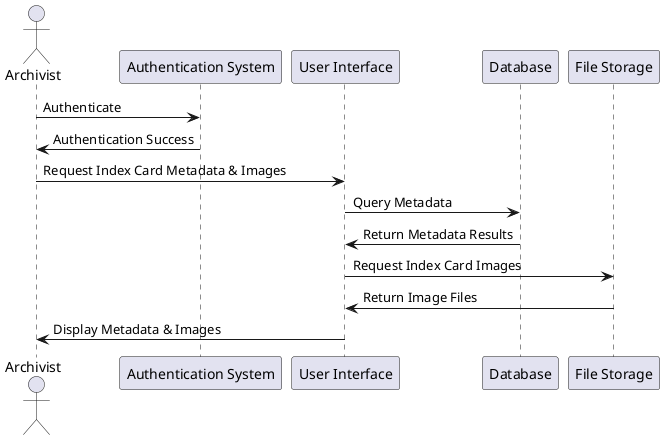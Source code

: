 @startuml
actor Archivist as archivist
participant "Authentication System" as Auth
participant "User Interface" as UI
participant "Database" as DB
participant "File Storage" as Storage

archivist -> Auth: Authenticate
Auth -> archivist: Authentication Success

archivist -> UI: Request Index Card Metadata & Images
UI -> DB: Query Metadata
DB -> UI: Return Metadata Results

UI -> Storage: Request Index Card Images
Storage -> UI: Return Image Files

UI -> archivist: Display Metadata & Images

@enduml